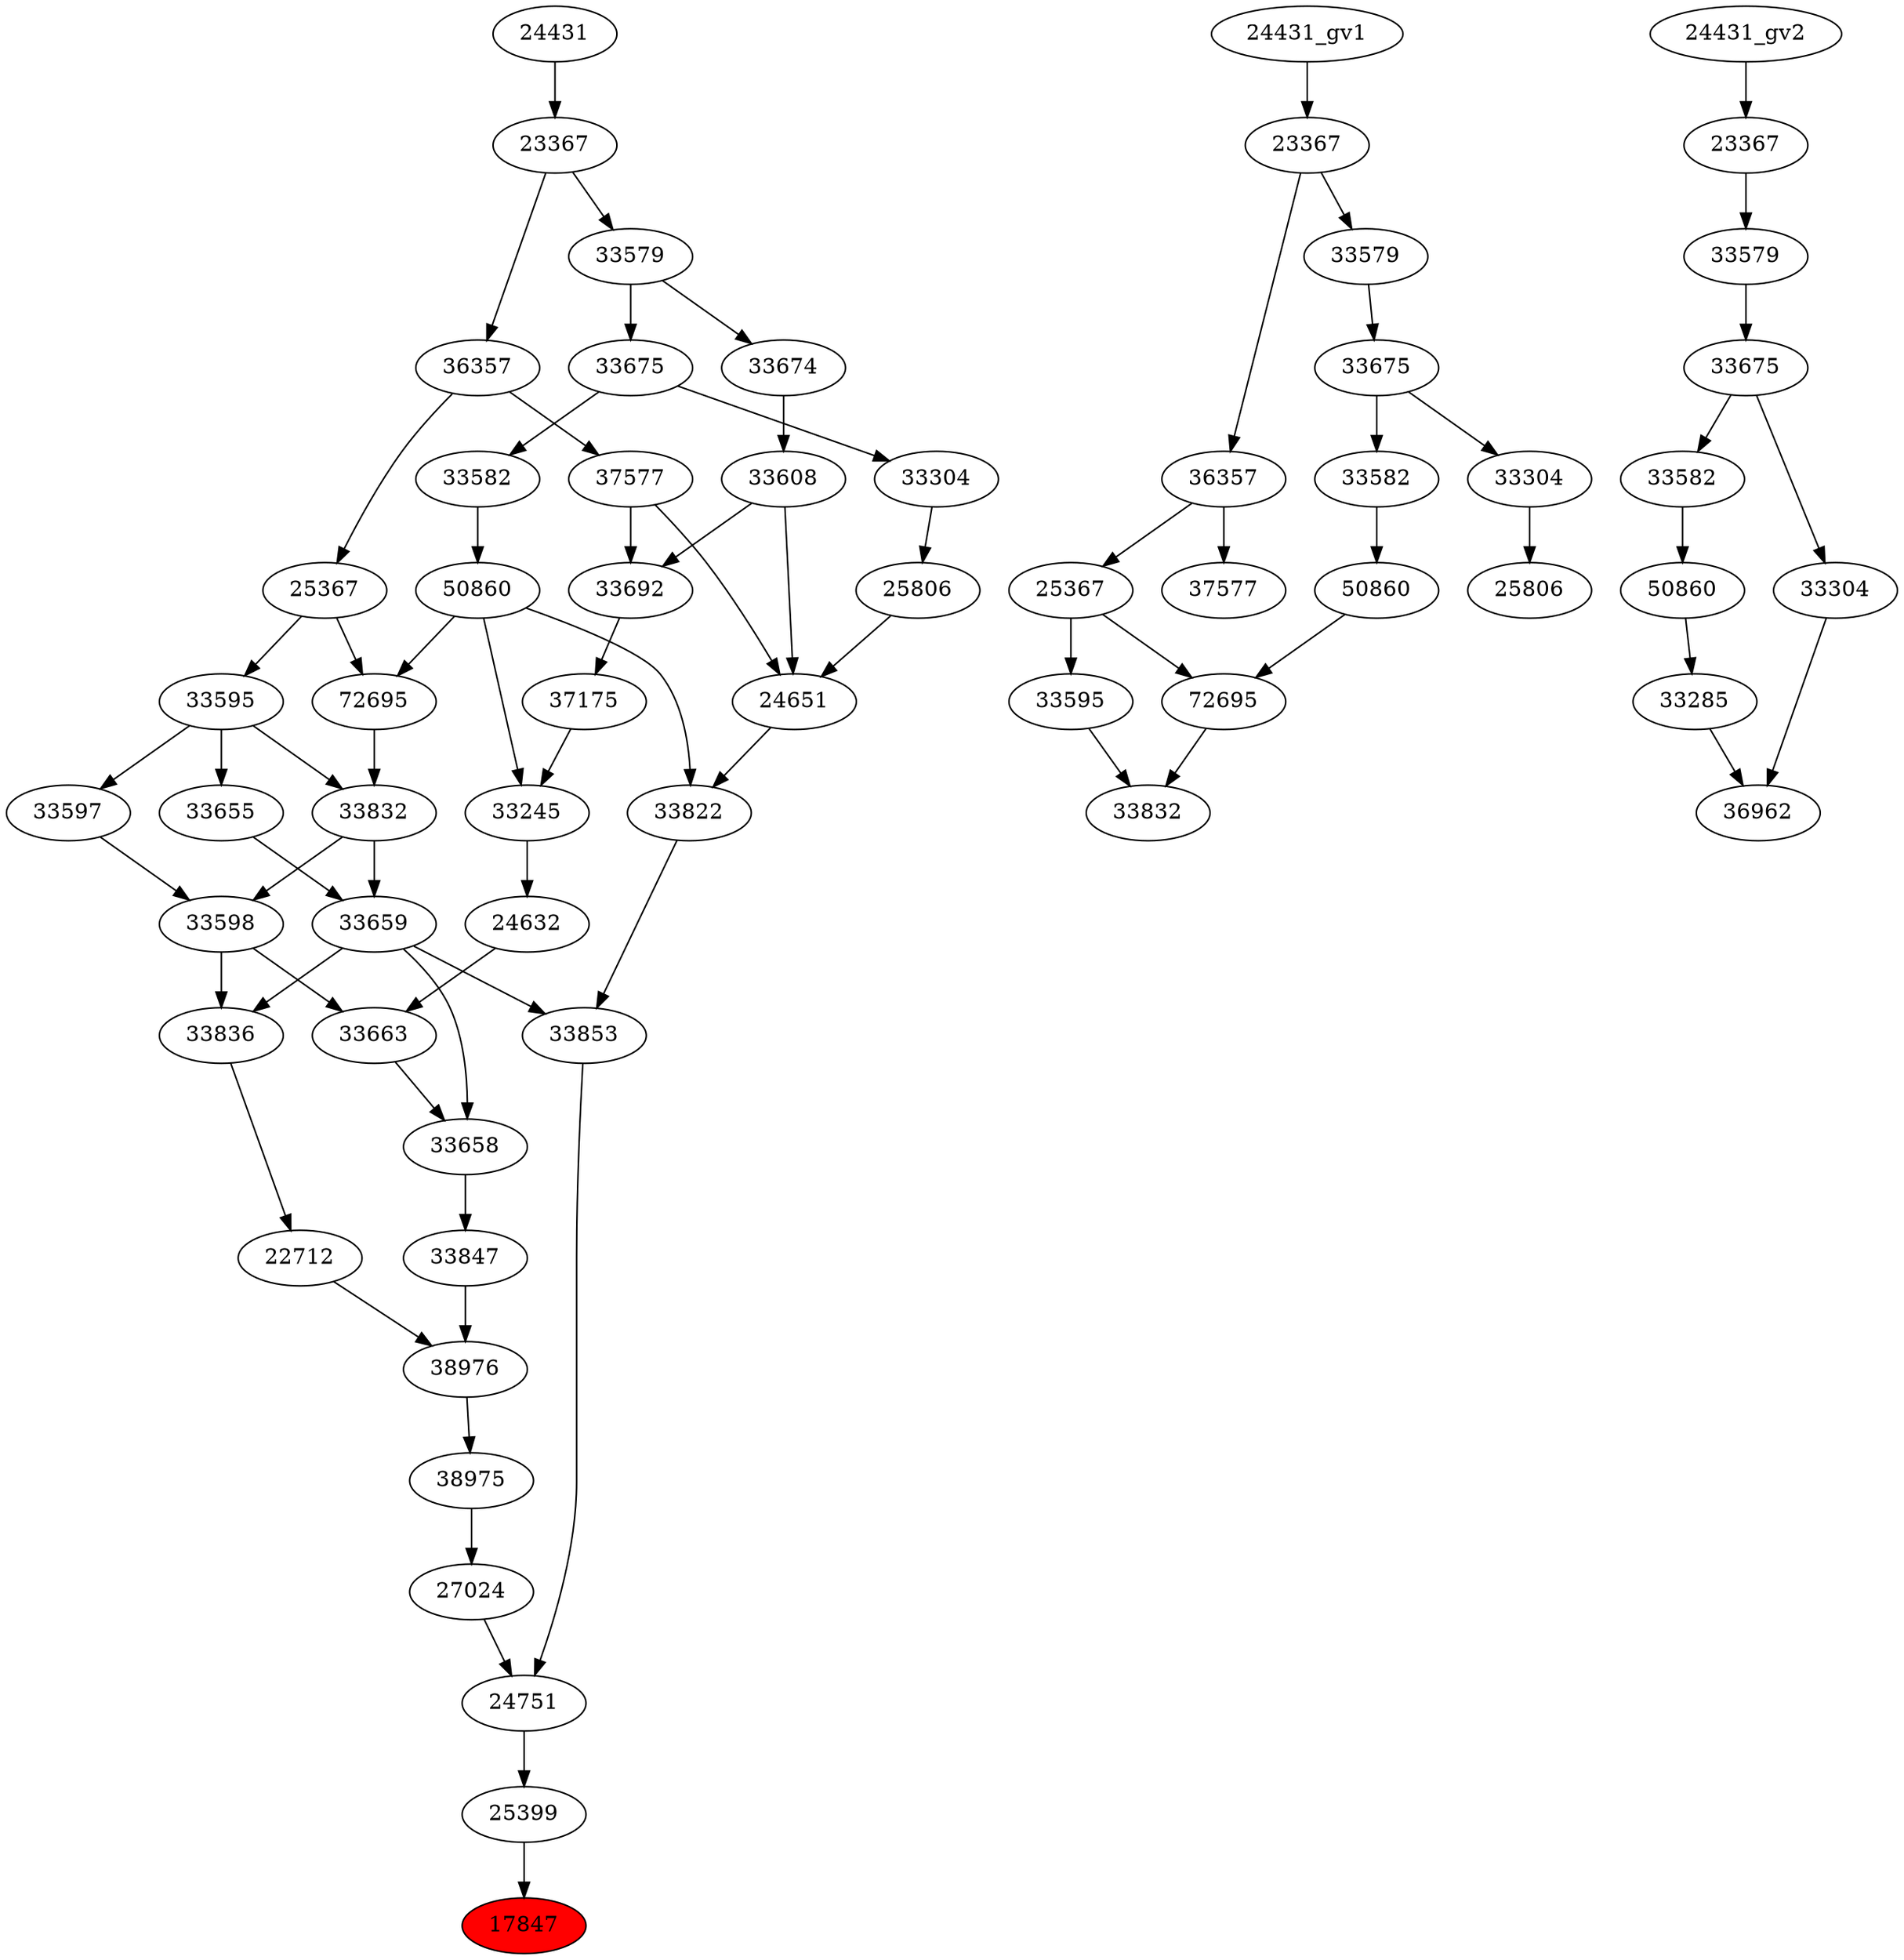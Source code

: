 strict digraph root {
	node [label="\N"];
	{
		node [fillcolor="",
			label="\N",
			style=""
		];
		17847		 [fillcolor=red,
			label=17847,
			style=filled];
		25399		 [label=25399];
		25399 -> 17847;
		24751		 [label=24751];
		24751 -> 25399;
		27024		 [label=27024];
		27024 -> 24751;
		33853		 [label=33853];
		33853 -> 24751;
		38975		 [label=38975];
		38975 -> 27024;
		33659		 [label=33659];
		33659 -> 33853;
		33836		 [label=33836];
		33659 -> 33836;
		33658		 [label=33658];
		33659 -> 33658;
		33822		 [label=33822];
		33822 -> 33853;
		38976		 [label=38976];
		38976 -> 38975;
		33655		 [label=33655];
		33655 -> 33659;
		33832		 [label=33832];
		33832 -> 33659;
		33598		 [label=33598];
		33832 -> 33598;
		24651		 [label=24651];
		24651 -> 33822;
		50860		 [label=50860];
		50860 -> 33822;
		72695		 [label=72695];
		50860 -> 72695;
		33245		 [label=33245];
		50860 -> 33245;
		22712		 [label=22712];
		22712 -> 38976;
		33847		 [label=33847];
		33847 -> 38976;
		33595		 [label=33595];
		33595 -> 33655;
		33595 -> 33832;
		33597		 [label=33597];
		33595 -> 33597;
		72695 -> 33832;
		25806		 [label=25806];
		25806 -> 24651;
		33608		 [label=33608];
		33608 -> 24651;
		33692		 [label=33692];
		33608 -> 33692;
		37577		 [label=37577];
		37577 -> 24651;
		37577 -> 33692;
		33582		 [label=33582];
		33582 -> 50860;
		33836 -> 22712;
		33658 -> 33847;
		25367		 [label=25367];
		25367 -> 33595;
		25367 -> 72695;
		33304		 [label=33304];
		33304 -> 25806;
		33674		 [label=33674];
		33674 -> 33608;
		36357		 [label=36357];
		36357 -> 37577;
		36357 -> 25367;
		33675		 [label=33675];
		33675 -> 33582;
		33675 -> 33304;
		33598 -> 33836;
		33663		 [label=33663];
		33598 -> 33663;
		33663 -> 33658;
		33579		 [label=33579];
		33579 -> 33674;
		33579 -> 33675;
		23367		 [label=23367];
		23367 -> 36357;
		23367 -> 33579;
		33597 -> 33598;
		24632		 [label=24632];
		24632 -> 33663;
		24431		 [label=24431];
		24431 -> 23367;
		33245 -> 24632;
		37175		 [label=37175];
		37175 -> 33245;
		33692 -> 37175;
	}
	{
		node [label="\N"];
		"33832_gv1"		 [label=33832];
		"72695_gv1"		 [label=72695];
		"72695_gv1" -> "33832_gv1";
		"33595_gv1"		 [label=33595];
		"33595_gv1" -> "33832_gv1";
		"50860_gv1"		 [label=50860];
		"50860_gv1" -> "72695_gv1";
		"33582_gv1"		 [label=33582];
		"33582_gv1" -> "50860_gv1";
		"25367_gv1"		 [label=25367];
		"25367_gv1" -> "72695_gv1";
		"25367_gv1" -> "33595_gv1";
		"25806_gv1"		 [label=25806];
		"33304_gv1"		 [label=33304];
		"33304_gv1" -> "25806_gv1";
		"37577_gv1"		 [label=37577];
		"36357_gv1"		 [label=36357];
		"36357_gv1" -> "25367_gv1";
		"36357_gv1" -> "37577_gv1";
		"33675_gv1"		 [label=33675];
		"33675_gv1" -> "33582_gv1";
		"33675_gv1" -> "33304_gv1";
		"23367_gv1"		 [label=23367];
		"23367_gv1" -> "36357_gv1";
		"33579_gv1"		 [label=33579];
		"23367_gv1" -> "33579_gv1";
		"33579_gv1" -> "33675_gv1";
		"24431_gv1" -> "23367_gv1";
	}
	{
		node [label="\N"];
		"50860_gv2"		 [label=50860];
		33285		 [label=33285];
		"50860_gv2" -> 33285;
		"33582_gv2"		 [label=33582];
		"33582_gv2" -> "50860_gv2";
		36962		 [label=36962];
		33285 -> 36962;
		"33304_gv2"		 [label=33304];
		"33304_gv2" -> 36962;
		"33675_gv2"		 [label=33675];
		"33675_gv2" -> "33582_gv2";
		"33675_gv2" -> "33304_gv2";
		"33579_gv2"		 [label=33579];
		"33579_gv2" -> "33675_gv2";
		"23367_gv2"		 [label=23367];
		"23367_gv2" -> "33579_gv2";
		"24431_gv2" -> "23367_gv2";
	}
}
